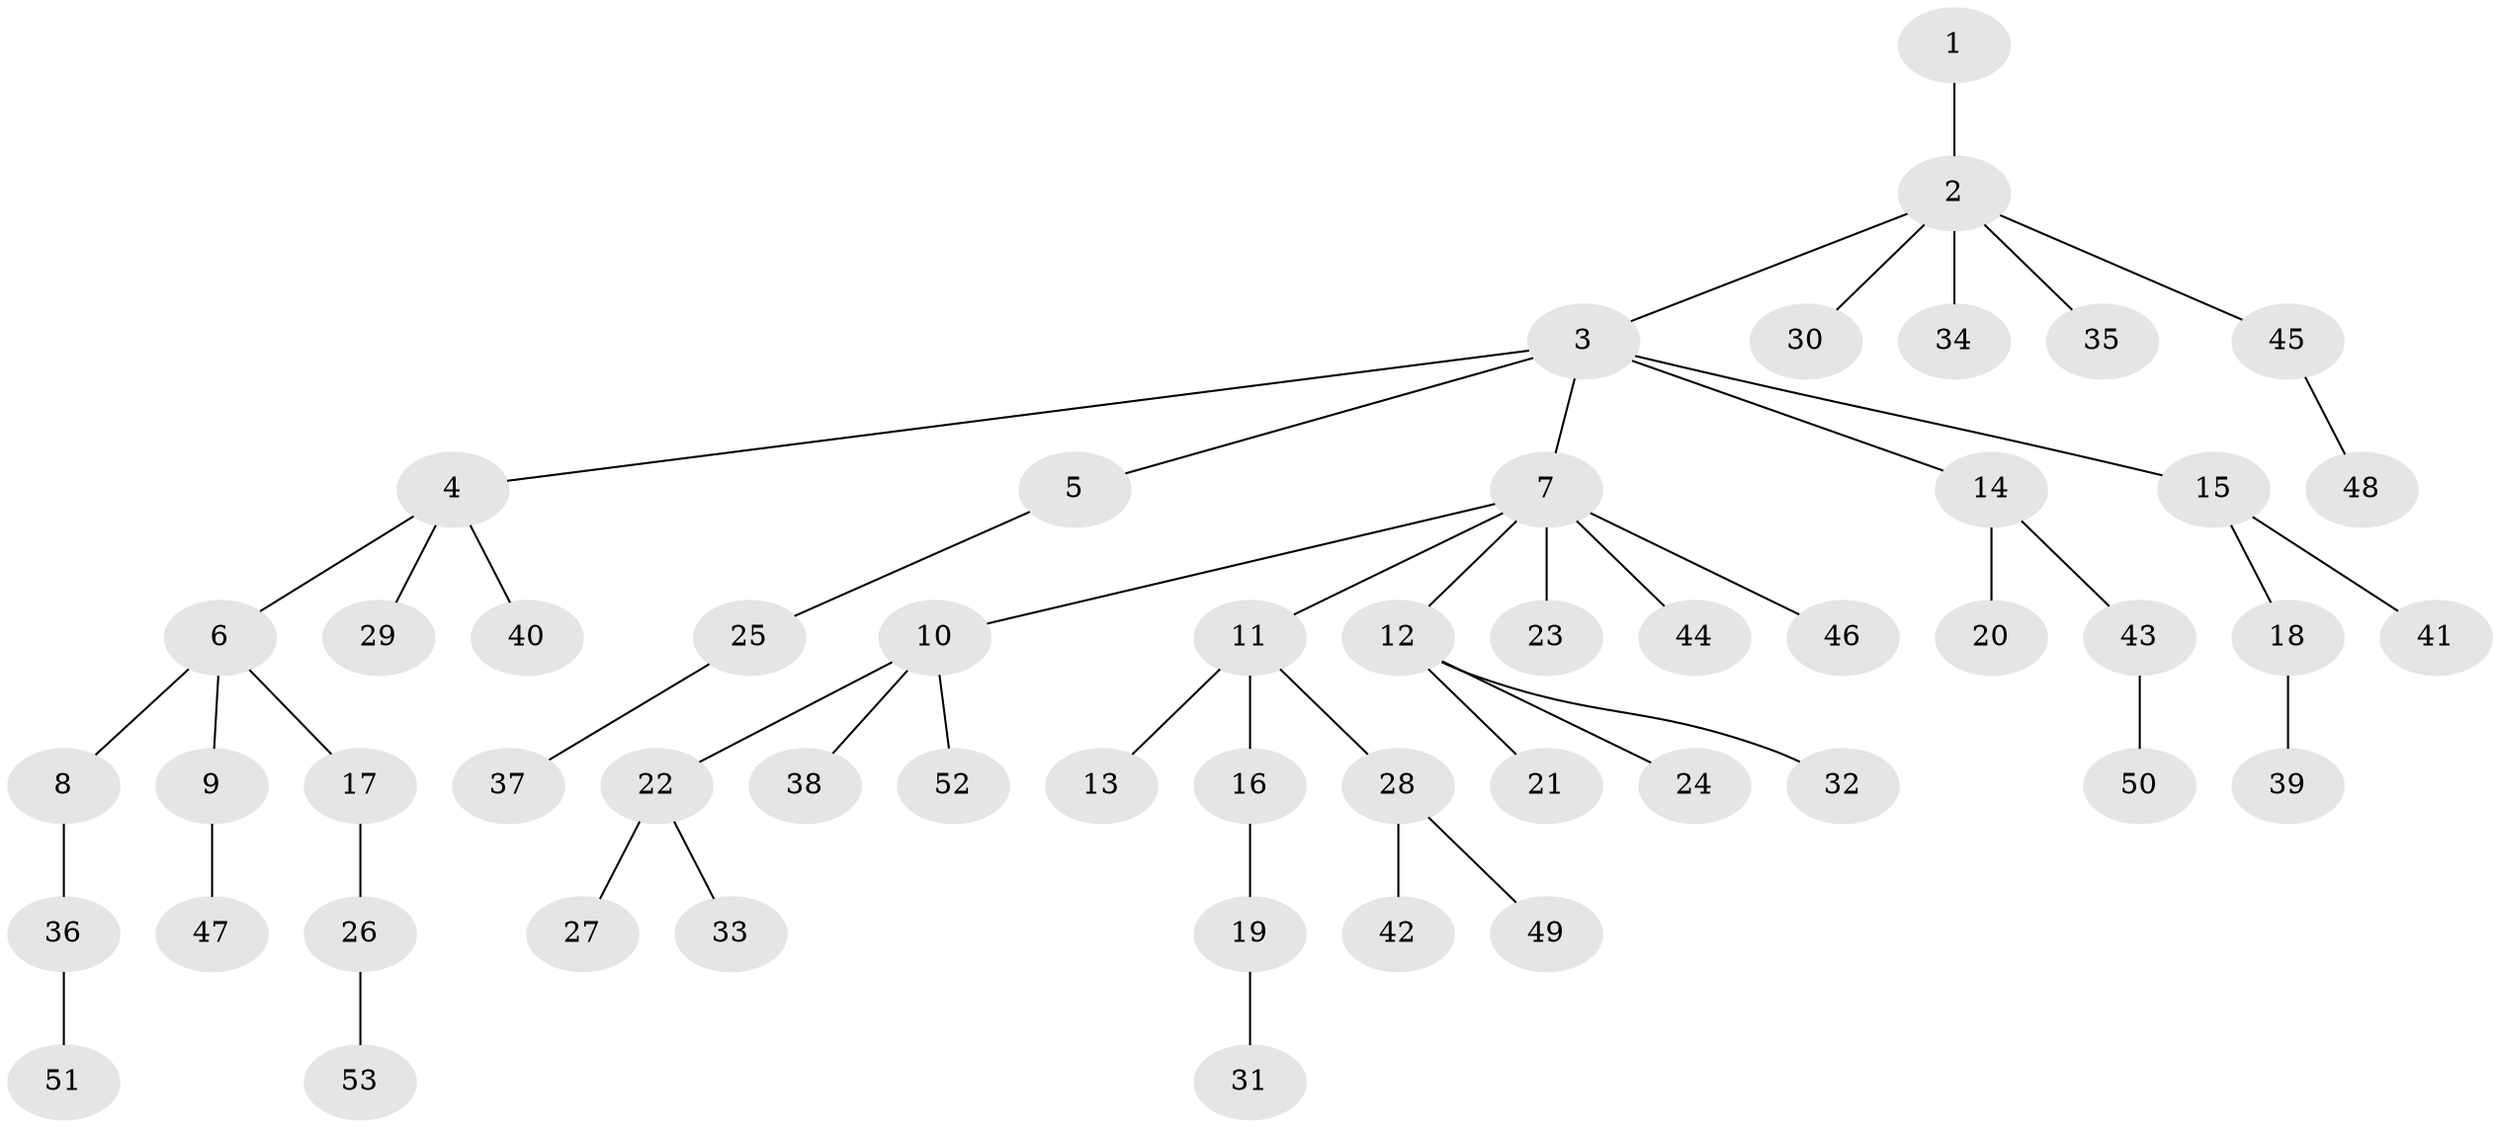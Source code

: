 // coarse degree distribution, {5: 0.05555555555555555, 8: 0.027777777777777776, 2: 0.1388888888888889, 4: 0.027777777777777776, 6: 0.027777777777777776, 1: 0.6388888888888888, 3: 0.08333333333333333}
// Generated by graph-tools (version 1.1) at 2025/42/03/06/25 10:42:02]
// undirected, 53 vertices, 52 edges
graph export_dot {
graph [start="1"]
  node [color=gray90,style=filled];
  1;
  2;
  3;
  4;
  5;
  6;
  7;
  8;
  9;
  10;
  11;
  12;
  13;
  14;
  15;
  16;
  17;
  18;
  19;
  20;
  21;
  22;
  23;
  24;
  25;
  26;
  27;
  28;
  29;
  30;
  31;
  32;
  33;
  34;
  35;
  36;
  37;
  38;
  39;
  40;
  41;
  42;
  43;
  44;
  45;
  46;
  47;
  48;
  49;
  50;
  51;
  52;
  53;
  1 -- 2;
  2 -- 3;
  2 -- 30;
  2 -- 34;
  2 -- 35;
  2 -- 45;
  3 -- 4;
  3 -- 5;
  3 -- 7;
  3 -- 14;
  3 -- 15;
  4 -- 6;
  4 -- 29;
  4 -- 40;
  5 -- 25;
  6 -- 8;
  6 -- 9;
  6 -- 17;
  7 -- 10;
  7 -- 11;
  7 -- 12;
  7 -- 23;
  7 -- 44;
  7 -- 46;
  8 -- 36;
  9 -- 47;
  10 -- 22;
  10 -- 38;
  10 -- 52;
  11 -- 13;
  11 -- 16;
  11 -- 28;
  12 -- 21;
  12 -- 24;
  12 -- 32;
  14 -- 20;
  14 -- 43;
  15 -- 18;
  15 -- 41;
  16 -- 19;
  17 -- 26;
  18 -- 39;
  19 -- 31;
  22 -- 27;
  22 -- 33;
  25 -- 37;
  26 -- 53;
  28 -- 42;
  28 -- 49;
  36 -- 51;
  43 -- 50;
  45 -- 48;
}
